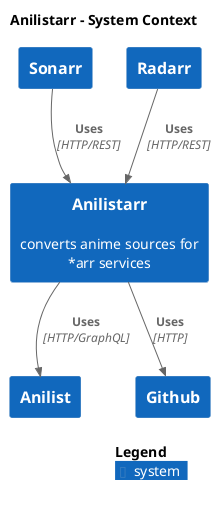 @startuml
set separator none
title Anilistarr - System Context

top to bottom direction

!include <C4/C4>
!include <C4/C4_Context>

System(Anilist, "Anilist", $descr="", $tags="", $link="")
System(Github, "Github", $descr="", $tags="", $link="")
System(Anilistarr, "Anilistarr", $descr="converts anime sources for *arr services", $tags="", $link="")
System(Sonarr, "Sonarr", $descr="", $tags="", $link="")
System(Radarr, "Radarr", $descr="", $tags="", $link="")

Rel(Anilistarr, Anilist, "Uses", $techn="HTTP/GraphQL", $tags="", $link="")
Rel(Anilistarr, Github, "Uses", $techn="HTTP", $tags="", $link="")
Rel(Sonarr, Anilistarr, "Uses", $techn="HTTP/REST", $tags="", $link="")
Rel(Radarr, Anilistarr, "Uses", $techn="HTTP/REST", $tags="", $link="")

SHOW_LEGEND(true)
@enduml